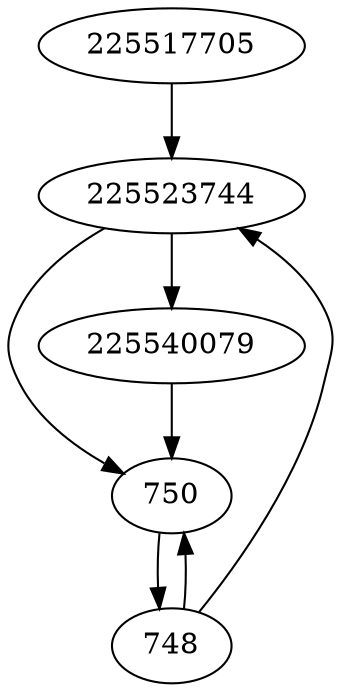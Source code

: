 strict digraph  {
225523744;
225517705;
748;
750;
225540079;
225523744 -> 225540079;
225523744 -> 750;
225517705 -> 225523744;
748 -> 225523744;
748 -> 750;
750 -> 748;
225540079 -> 750;
}
